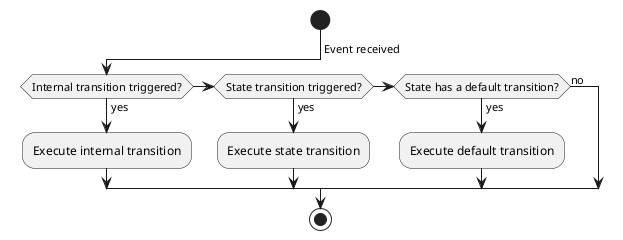 @startuml TransitionWorkflow
start

-> Event received;

if (Internal transition triggered?) then (yes)
     :Execute internal transition;
elseif (State transition triggered?) then (yes)
     :Execute state transition;
elseif (State has a default transition?) then (yes)
     :Execute default transition;
else (no)
endif

stop
@enduml

'---------------------------------------------------------------------------------------------------

@startuml StateTransitionWorkflow
start

-> State transition triggered;

if (Transition has guard condition?) then (yes)
     if (Guard condition satisfied?) then (no)
          stop
     else (yes)
     endif
else (no)
endif

if (Current state has exit action?) then (yes)
     :Execute current state's exit action;
else (no)
endif

if (Transition has action?) then (yes)
     :Execute transition's action;
else (no)
endif

if (Next state has entry action?) then (yes)
     :Execute next state's entry action;
else (no)
endif

:Set next state as current state;

stop
@enduml

'---------------------------------------------------------------------------------------------------

@startuml InternalTransitionWorkflow
start

-> Internal transition triggered;

if (Transition has guard condition?) then (yes)
     if (Guard condition satisfied?) then (no)
          stop
     else (yes)
     endif
else (no)
endif

:Execute transition's action;

stop
@enduml

'---------------------------------------------------------------------------------------------------

@startuml DefaultTransitionWorkflow
start

-> Default transition triggered;

if (Transition has guard condition?) then (yes)
     if (Guard condition satisfied?) then (no)
          stop
     else (yes)
     endif
else (no)
endif

:Execute transition's action;

stop
@enduml

'---------------------------------------------------------------------------------------------------

@startuml InitialTransitionWorkflow
start

-> State machine started;

if (Initial transition has action?) then (yes)
     :Execute initial transition's action;
else (no)
endif

if (Initial state has entry action?) then (yes)
     :Execute initial state's entry action;
else (no)
endif

:Set initial state as current state;

stop
@enduml

'---------------------------------------------------------------------------------------------------

@startuml FinalTransitionWorkflow
start

-> Transition to a final state triggered;

if (Transition has guard condition?) then (yes)
     if (Guard condition satisfied?) then (no)
          stop
     else (yes)
     endif
else (no)
endif

if (Current state has exit action?) then (yes)
     :Execute current state's exit action;
else (no)
endif

if (Transition has action?) then (yes)
     :Execute transition's action;
else (no)
endif

if (Final state has entry action?) then (yes)
     :Execute final state's entry action;
else (no)
endif

:Set final state as current state;

-> State machine stopped;

stop
@enduml
